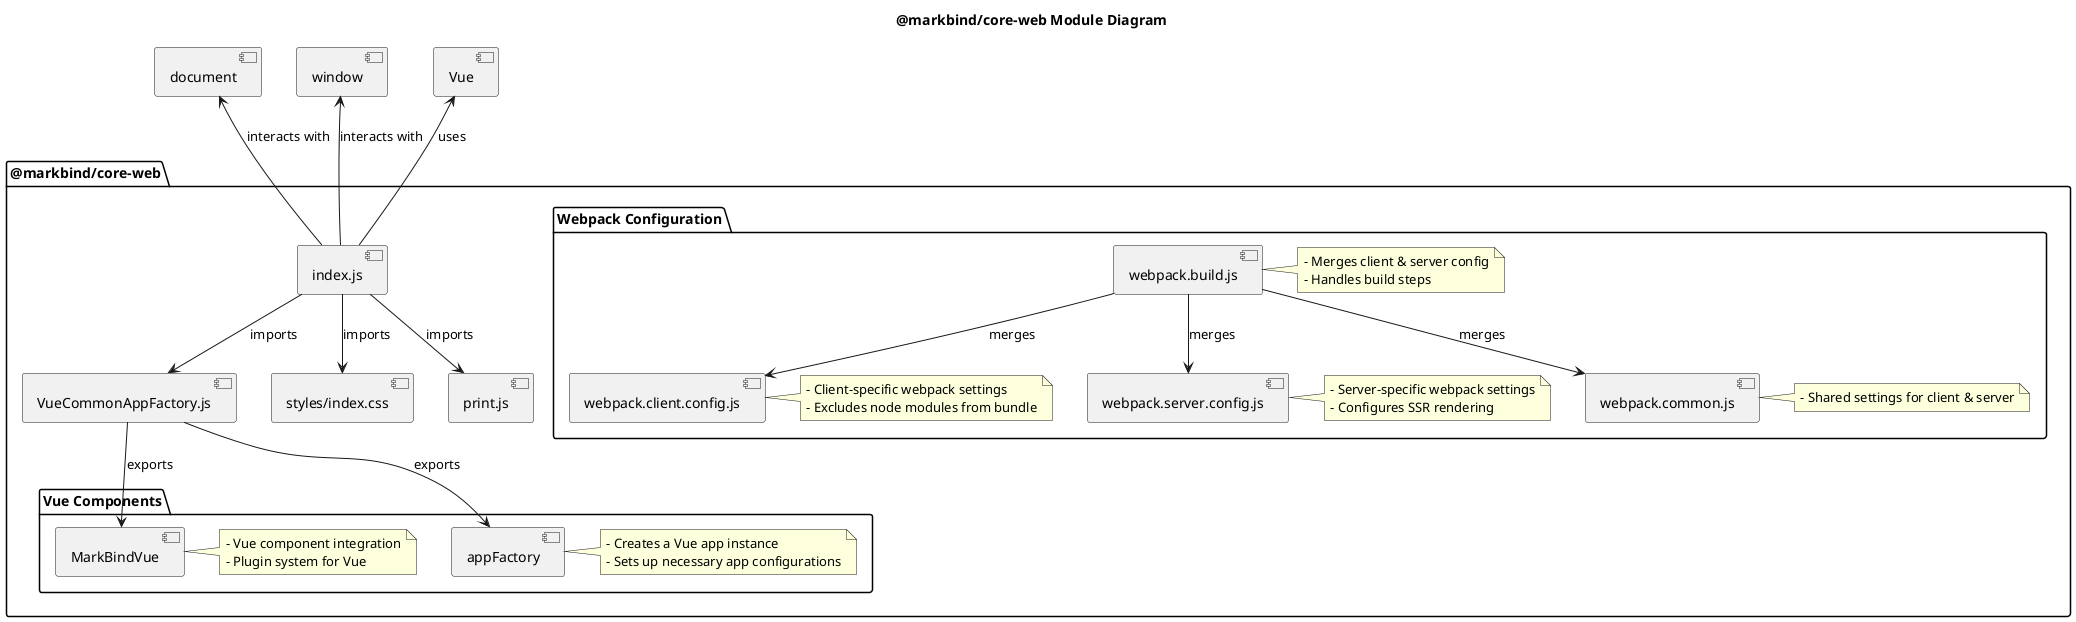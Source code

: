 @startuml
title @markbind/core-web Module Diagram

package "@markbind/core-web" {
  [index.js] --> [VueCommonAppFactory.js] : imports
  [index.js] --> [styles/index.css] : imports
  [index.js] --> [print.js] : imports

  package "Vue Components" {
    [MarkBindVue] 
    note right of MarkBindVue
      - Vue component integration
      - Plugin system for Vue
    end note

    [appFactory] 
    note right of appFactory
      - Creates a Vue app instance
      - Sets up necessary app configurations
    end note
  }

  package "Webpack Configuration" {
    [webpack.build.js] 
    note right of webpack.build.js
      - Merges client & server config
      - Handles build steps
    end note

    [webpack.client.config.js] 
    note right of webpack.client.config.js
      - Client-specific webpack settings
      - Excludes node modules from bundle
    end note

    [webpack.server.config.js] 
    note right of webpack.server.config.js
      - Server-specific webpack settings
      - Configures SSR rendering
    end note

    [webpack.common.js] 
    note right of webpack.common.js
      - Shared settings for client & server
    end note
  }


}

[index.js] -u-> [Vue] : uses
[index.js] -u-> [window] : interacts with
[index.js] -u-> [document] : interacts with

[VueCommonAppFactory.js] --> [MarkBindVue] : exports
[VueCommonAppFactory.js] --> [appFactory] : exports

[webpack.build.js] --> [webpack.client.config.js] : merges
[webpack.build.js] --> [webpack.server.config.js] : merges
[webpack.build.js] --> [webpack.common.js] : merges

@enduml



